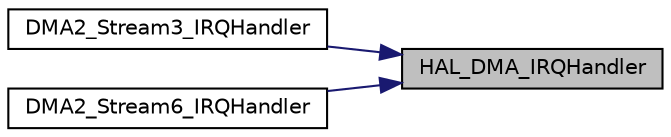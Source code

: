 digraph "HAL_DMA_IRQHandler"
{
 // LATEX_PDF_SIZE
  edge [fontname="Helvetica",fontsize="10",labelfontname="Helvetica",labelfontsize="10"];
  node [fontname="Helvetica",fontsize="10",shape=record];
  rankdir="RL";
  Node1 [label="HAL_DMA_IRQHandler",height=0.2,width=0.4,color="black", fillcolor="grey75", style="filled", fontcolor="black",tooltip=" "];
  Node1 -> Node2 [dir="back",color="midnightblue",fontsize="10",style="solid",fontname="Helvetica"];
  Node2 [label="DMA2_Stream3_IRQHandler",height=0.2,width=0.4,color="black", fillcolor="white", style="filled",URL="$stm32f4xx__it_8h.html#a877135f6494d6923d6f6ec32d75d9eeb",tooltip="This function handles DMA2 stream3 global interrupt."];
  Node1 -> Node3 [dir="back",color="midnightblue",fontsize="10",style="solid",fontname="Helvetica"];
  Node3 [label="DMA2_Stream6_IRQHandler",height=0.2,width=0.4,color="black", fillcolor="white", style="filled",URL="$stm32f4xx__it_8h.html#a76d38919f345dfea8ab0e0cd9e2c47e3",tooltip="This function handles DMA2 stream6 global interrupt."];
}

